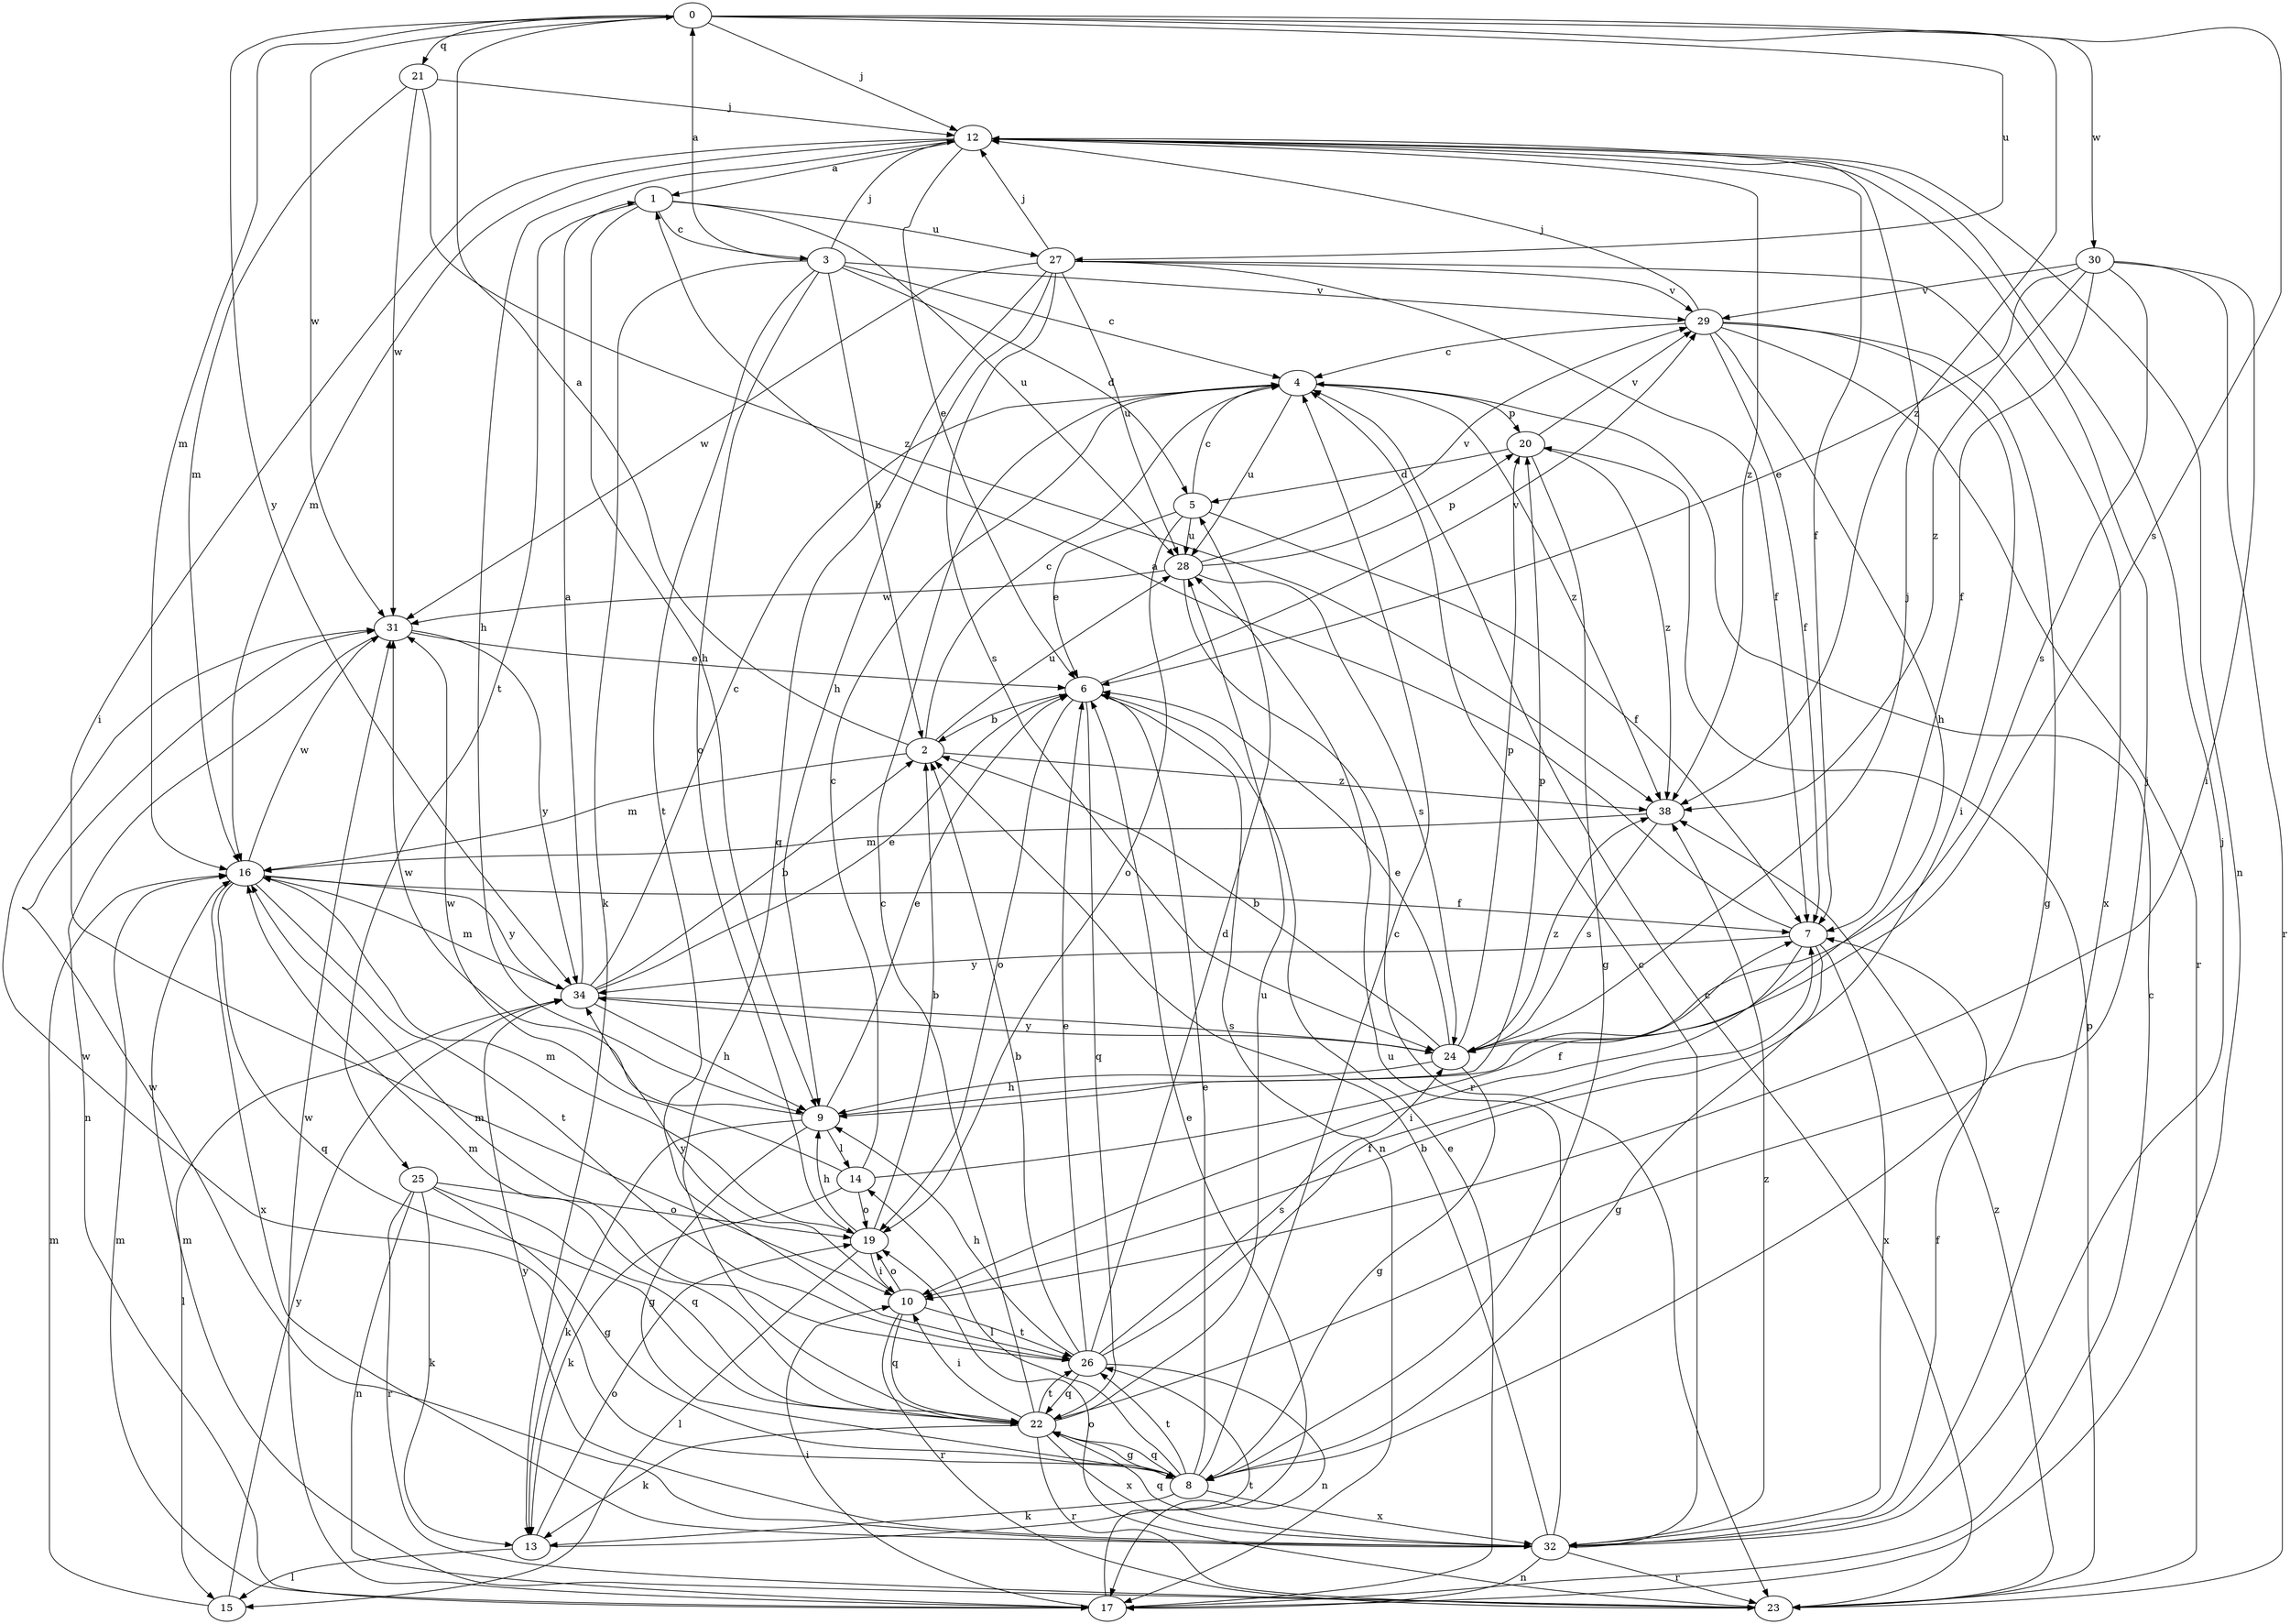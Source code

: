 strict digraph  {
0;
1;
2;
3;
4;
5;
6;
7;
8;
9;
10;
12;
13;
14;
15;
16;
17;
19;
20;
21;
22;
23;
24;
25;
26;
27;
28;
29;
30;
31;
32;
34;
38;
0 -> 12  [label=j];
0 -> 16  [label=m];
0 -> 21  [label=q];
0 -> 24  [label=s];
0 -> 27  [label=u];
0 -> 30  [label=w];
0 -> 31  [label=w];
0 -> 34  [label=y];
0 -> 38  [label=z];
1 -> 3  [label=c];
1 -> 9  [label=h];
1 -> 25  [label=t];
1 -> 27  [label=u];
1 -> 28  [label=u];
2 -> 0  [label=a];
2 -> 4  [label=c];
2 -> 16  [label=m];
2 -> 28  [label=u];
2 -> 38  [label=z];
3 -> 0  [label=a];
3 -> 2  [label=b];
3 -> 4  [label=c];
3 -> 5  [label=d];
3 -> 12  [label=j];
3 -> 13  [label=k];
3 -> 19  [label=o];
3 -> 26  [label=t];
3 -> 29  [label=v];
4 -> 20  [label=p];
4 -> 28  [label=u];
4 -> 38  [label=z];
5 -> 4  [label=c];
5 -> 6  [label=e];
5 -> 7  [label=f];
5 -> 19  [label=o];
5 -> 28  [label=u];
6 -> 2  [label=b];
6 -> 17  [label=n];
6 -> 19  [label=o];
6 -> 22  [label=q];
6 -> 29  [label=v];
7 -> 1  [label=a];
7 -> 8  [label=g];
7 -> 10  [label=i];
7 -> 32  [label=x];
7 -> 34  [label=y];
8 -> 4  [label=c];
8 -> 6  [label=e];
8 -> 13  [label=k];
8 -> 14  [label=l];
8 -> 22  [label=q];
8 -> 26  [label=t];
8 -> 31  [label=w];
8 -> 32  [label=x];
9 -> 6  [label=e];
9 -> 8  [label=g];
9 -> 13  [label=k];
9 -> 14  [label=l];
9 -> 20  [label=p];
9 -> 31  [label=w];
10 -> 19  [label=o];
10 -> 22  [label=q];
10 -> 23  [label=r];
10 -> 26  [label=t];
10 -> 34  [label=y];
12 -> 1  [label=a];
12 -> 6  [label=e];
12 -> 7  [label=f];
12 -> 9  [label=h];
12 -> 10  [label=i];
12 -> 16  [label=m];
12 -> 17  [label=n];
12 -> 38  [label=z];
13 -> 6  [label=e];
13 -> 15  [label=l];
13 -> 19  [label=o];
14 -> 4  [label=c];
14 -> 7  [label=f];
14 -> 13  [label=k];
14 -> 19  [label=o];
14 -> 31  [label=w];
15 -> 16  [label=m];
15 -> 34  [label=y];
16 -> 7  [label=f];
16 -> 22  [label=q];
16 -> 26  [label=t];
16 -> 31  [label=w];
16 -> 32  [label=x];
16 -> 34  [label=y];
17 -> 4  [label=c];
17 -> 6  [label=e];
17 -> 10  [label=i];
17 -> 16  [label=m];
17 -> 26  [label=t];
17 -> 31  [label=w];
19 -> 2  [label=b];
19 -> 9  [label=h];
19 -> 10  [label=i];
19 -> 15  [label=l];
19 -> 16  [label=m];
20 -> 5  [label=d];
20 -> 8  [label=g];
20 -> 29  [label=v];
20 -> 38  [label=z];
21 -> 12  [label=j];
21 -> 16  [label=m];
21 -> 31  [label=w];
21 -> 38  [label=z];
22 -> 4  [label=c];
22 -> 8  [label=g];
22 -> 10  [label=i];
22 -> 12  [label=j];
22 -> 13  [label=k];
22 -> 16  [label=m];
22 -> 23  [label=r];
22 -> 26  [label=t];
22 -> 28  [label=u];
22 -> 32  [label=x];
23 -> 4  [label=c];
23 -> 16  [label=m];
23 -> 19  [label=o];
23 -> 20  [label=p];
23 -> 38  [label=z];
24 -> 2  [label=b];
24 -> 6  [label=e];
24 -> 8  [label=g];
24 -> 9  [label=h];
24 -> 12  [label=j];
24 -> 20  [label=p];
24 -> 34  [label=y];
24 -> 38  [label=z];
25 -> 8  [label=g];
25 -> 13  [label=k];
25 -> 17  [label=n];
25 -> 19  [label=o];
25 -> 22  [label=q];
25 -> 23  [label=r];
26 -> 2  [label=b];
26 -> 5  [label=d];
26 -> 6  [label=e];
26 -> 7  [label=f];
26 -> 9  [label=h];
26 -> 16  [label=m];
26 -> 17  [label=n];
26 -> 22  [label=q];
26 -> 24  [label=s];
27 -> 7  [label=f];
27 -> 9  [label=h];
27 -> 12  [label=j];
27 -> 22  [label=q];
27 -> 24  [label=s];
27 -> 28  [label=u];
27 -> 29  [label=v];
27 -> 31  [label=w];
27 -> 32  [label=x];
28 -> 20  [label=p];
28 -> 23  [label=r];
28 -> 24  [label=s];
28 -> 29  [label=v];
28 -> 31  [label=w];
29 -> 4  [label=c];
29 -> 7  [label=f];
29 -> 8  [label=g];
29 -> 9  [label=h];
29 -> 10  [label=i];
29 -> 12  [label=j];
29 -> 23  [label=r];
30 -> 6  [label=e];
30 -> 7  [label=f];
30 -> 10  [label=i];
30 -> 23  [label=r];
30 -> 24  [label=s];
30 -> 29  [label=v];
30 -> 38  [label=z];
31 -> 6  [label=e];
31 -> 17  [label=n];
31 -> 34  [label=y];
32 -> 2  [label=b];
32 -> 4  [label=c];
32 -> 7  [label=f];
32 -> 12  [label=j];
32 -> 17  [label=n];
32 -> 22  [label=q];
32 -> 23  [label=r];
32 -> 28  [label=u];
32 -> 31  [label=w];
32 -> 34  [label=y];
32 -> 38  [label=z];
34 -> 1  [label=a];
34 -> 2  [label=b];
34 -> 4  [label=c];
34 -> 6  [label=e];
34 -> 9  [label=h];
34 -> 15  [label=l];
34 -> 16  [label=m];
34 -> 24  [label=s];
38 -> 16  [label=m];
38 -> 24  [label=s];
}
